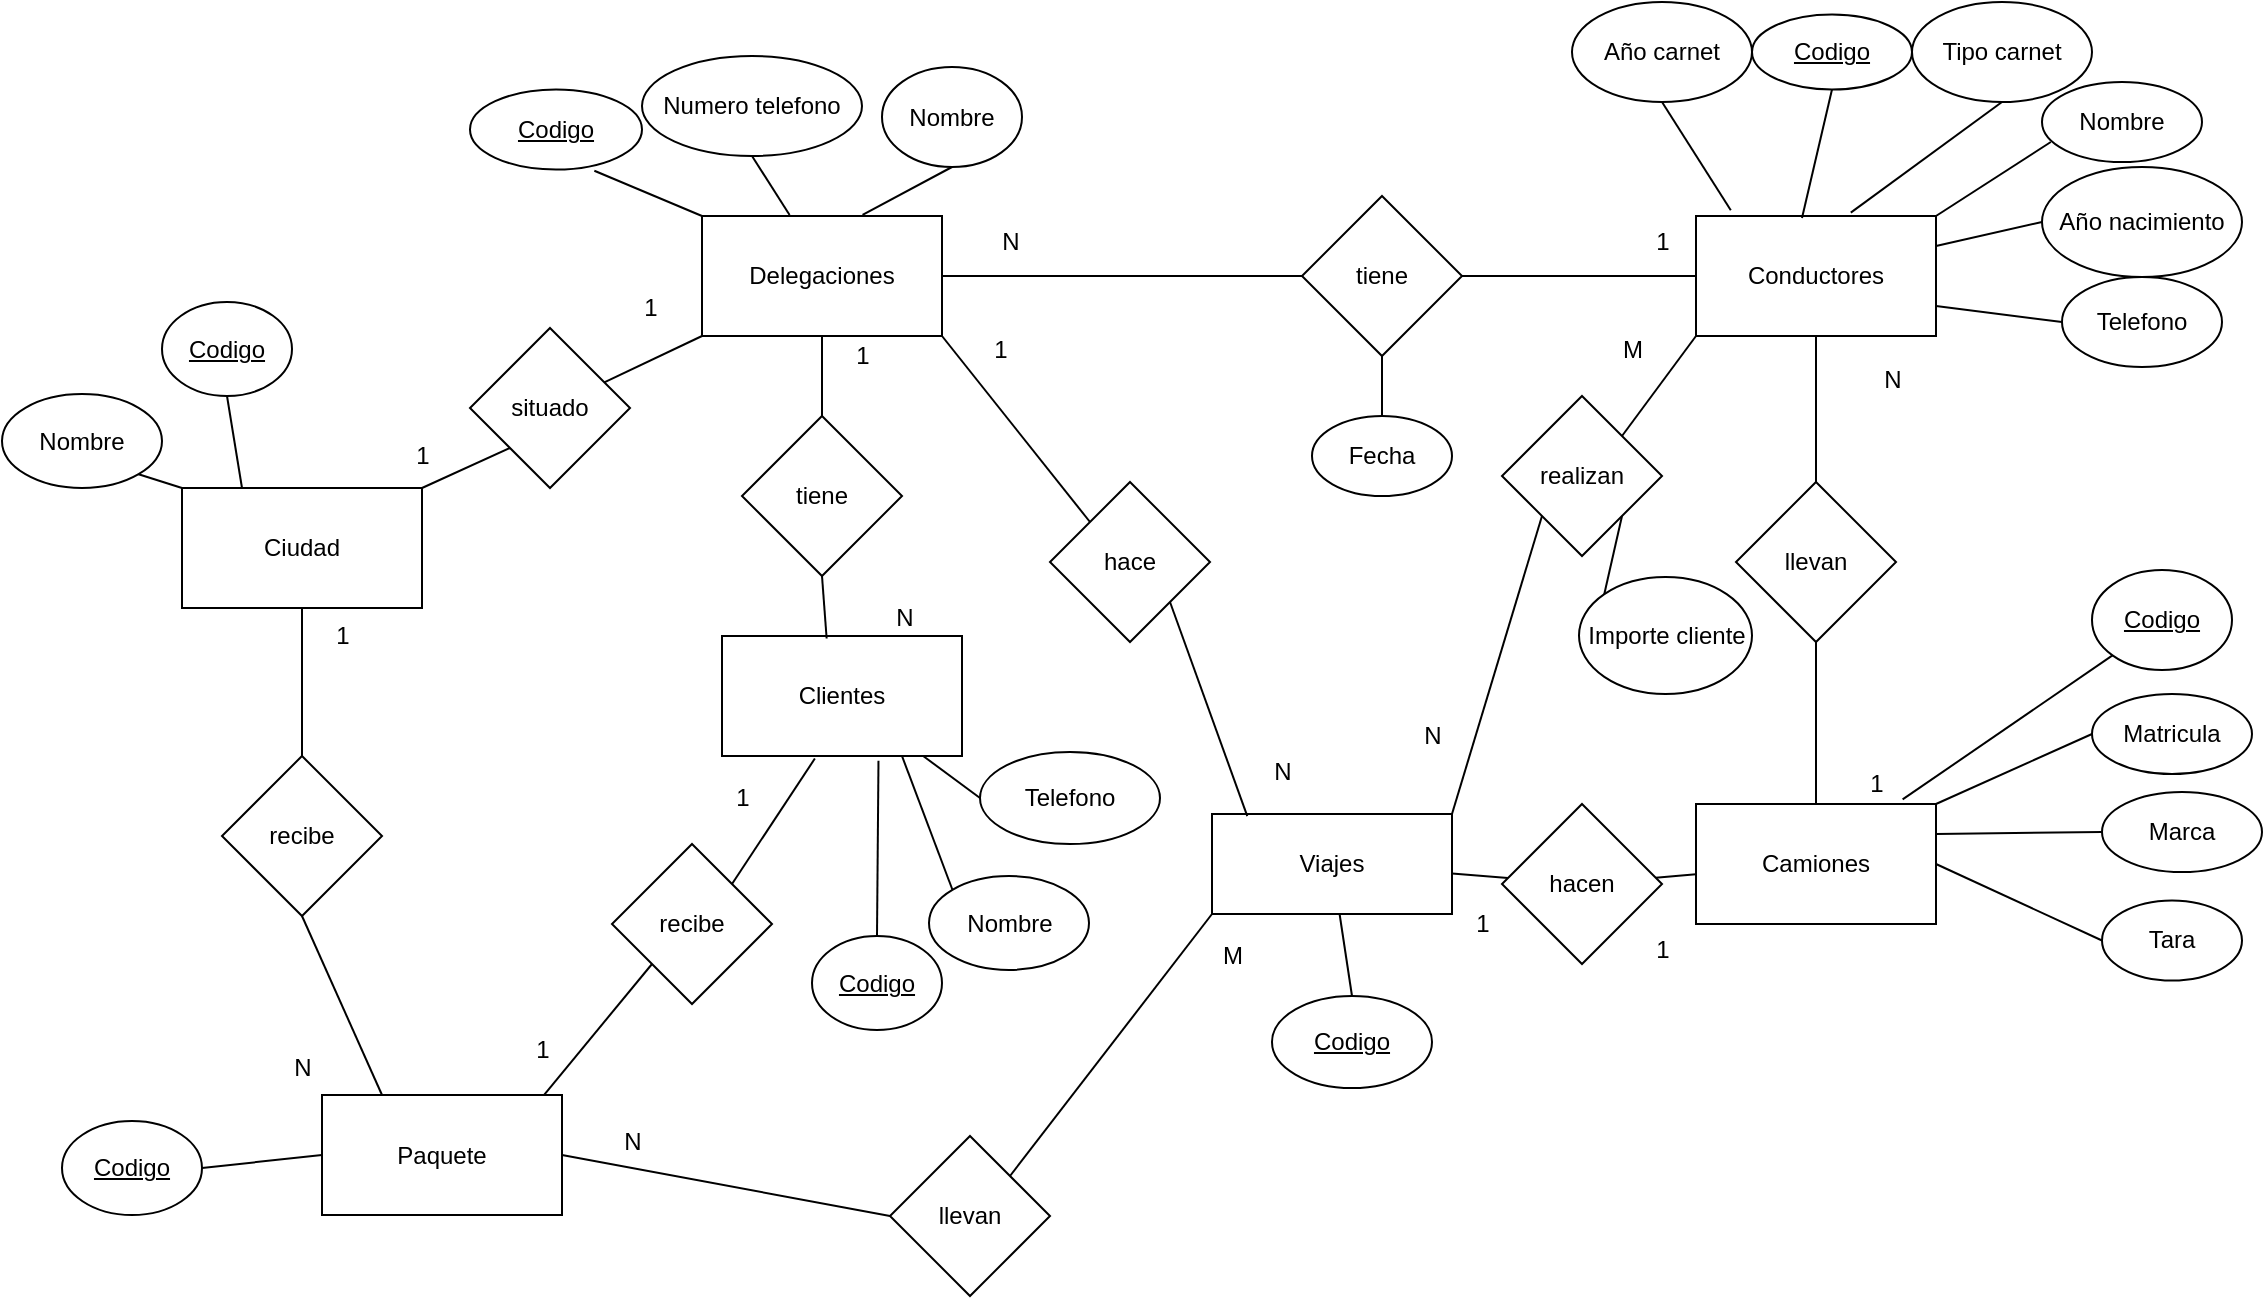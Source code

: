<mxfile version="12.9.3" type="device"><diagram id="Jzf5gZ5lkXM6ROQldu1f" name="Page-1"><mxGraphModel dx="2500" dy="967" grid="1" gridSize="10" guides="1" tooltips="1" connect="1" arrows="1" fold="1" page="1" pageScale="1" pageWidth="827" pageHeight="1169" math="0" shadow="0"><root><mxCell id="0"/><mxCell id="1" parent="0"/><mxCell id="OKFB5O2hW-2x1lBwv6IU-87" style="rounded=0;orthogonalLoop=1;jettySize=auto;html=1;exitX=1;exitY=1;exitDx=0;exitDy=0;endArrow=none;endFill=0;entryX=0;entryY=0;entryDx=0;entryDy=0;" edge="1" parent="1" source="OKFB5O2hW-2x1lBwv6IU-1" target="OKFB5O2hW-2x1lBwv6IU-66"><mxGeometry relative="1" as="geometry"><mxPoint x="430" y="330" as="targetPoint"/></mxGeometry></mxCell><mxCell id="OKFB5O2hW-2x1lBwv6IU-96" style="edgeStyle=none;rounded=0;orthogonalLoop=1;jettySize=auto;html=1;exitX=0;exitY=1;exitDx=0;exitDy=0;endArrow=none;endFill=0;" edge="1" parent="1" source="OKFB5O2hW-2x1lBwv6IU-1" target="OKFB5O2hW-2x1lBwv6IU-82"><mxGeometry relative="1" as="geometry"/></mxCell><mxCell id="OKFB5O2hW-2x1lBwv6IU-1" value="Delegaciones" style="rounded=0;whiteSpace=wrap;html=1;" vertex="1" parent="1"><mxGeometry x="260" y="230" width="120" height="60" as="geometry"/></mxCell><mxCell id="OKFB5O2hW-2x1lBwv6IU-2" value="Camiones" style="rounded=0;whiteSpace=wrap;html=1;" vertex="1" parent="1"><mxGeometry x="757" y="524" width="120" height="60" as="geometry"/></mxCell><mxCell id="OKFB5O2hW-2x1lBwv6IU-3" value="Conductores" style="rounded=0;whiteSpace=wrap;html=1;" vertex="1" parent="1"><mxGeometry x="757" y="230" width="120" height="60" as="geometry"/></mxCell><mxCell id="OKFB5O2hW-2x1lBwv6IU-109" style="edgeStyle=none;rounded=0;orthogonalLoop=1;jettySize=auto;html=1;exitX=0;exitY=1;exitDx=0;exitDy=0;entryX=1;entryY=0;entryDx=0;entryDy=0;endArrow=none;endFill=0;" edge="1" parent="1" source="OKFB5O2hW-2x1lBwv6IU-4" target="OKFB5O2hW-2x1lBwv6IU-108"><mxGeometry relative="1" as="geometry"/></mxCell><mxCell id="OKFB5O2hW-2x1lBwv6IU-132" style="edgeStyle=none;rounded=0;orthogonalLoop=1;jettySize=auto;html=1;endArrow=none;endFill=0;" edge="1" parent="1" source="OKFB5O2hW-2x1lBwv6IU-4" target="OKFB5O2hW-2x1lBwv6IU-22"><mxGeometry relative="1" as="geometry"/></mxCell><mxCell id="OKFB5O2hW-2x1lBwv6IU-4" value="Viajes" style="rounded=0;whiteSpace=wrap;html=1;" vertex="1" parent="1"><mxGeometry x="515" y="529" width="120" height="50" as="geometry"/></mxCell><mxCell id="OKFB5O2hW-2x1lBwv6IU-5" value="Nombre" style="ellipse;whiteSpace=wrap;html=1;" vertex="1" parent="1"><mxGeometry x="350" y="155.5" width="70" height="50" as="geometry"/></mxCell><mxCell id="OKFB5O2hW-2x1lBwv6IU-6" value="Numero telefono" style="ellipse;whiteSpace=wrap;html=1;" vertex="1" parent="1"><mxGeometry x="230" y="150" width="110" height="50" as="geometry"/></mxCell><mxCell id="OKFB5O2hW-2x1lBwv6IU-7" value="&lt;u&gt;Codigo&lt;/u&gt;" style="ellipse;whiteSpace=wrap;html=1;" vertex="1" parent="1"><mxGeometry x="144" y="166.75" width="86" height="40" as="geometry"/></mxCell><mxCell id="OKFB5O2hW-2x1lBwv6IU-8" value="Fecha" style="ellipse;whiteSpace=wrap;html=1;" vertex="1" parent="1"><mxGeometry x="565" y="330" width="70" height="40" as="geometry"/></mxCell><mxCell id="OKFB5O2hW-2x1lBwv6IU-9" value="Marca" style="ellipse;whiteSpace=wrap;html=1;" vertex="1" parent="1"><mxGeometry x="960" y="518" width="80" height="40" as="geometry"/></mxCell><mxCell id="OKFB5O2hW-2x1lBwv6IU-10" value="Año carnet" style="ellipse;whiteSpace=wrap;html=1;" vertex="1" parent="1"><mxGeometry x="695" y="123" width="90" height="50" as="geometry"/></mxCell><mxCell id="OKFB5O2hW-2x1lBwv6IU-12" value="" style="endArrow=none;html=1;entryX=0.723;entryY=1.016;entryDx=0;entryDy=0;entryPerimeter=0;exitX=0;exitY=0;exitDx=0;exitDy=0;" edge="1" parent="1" source="OKFB5O2hW-2x1lBwv6IU-1" target="OKFB5O2hW-2x1lBwv6IU-7"><mxGeometry width="50" height="50" relative="1" as="geometry"><mxPoint x="250" y="280" as="sourcePoint"/><mxPoint x="300" y="230" as="targetPoint"/></mxGeometry></mxCell><mxCell id="OKFB5O2hW-2x1lBwv6IU-14" value="" style="endArrow=none;html=1;entryX=0.5;entryY=1;entryDx=0;entryDy=0;exitX=0.365;exitY=-0.009;exitDx=0;exitDy=0;exitPerimeter=0;" edge="1" parent="1" source="OKFB5O2hW-2x1lBwv6IU-1" target="OKFB5O2hW-2x1lBwv6IU-6"><mxGeometry width="50" height="50" relative="1" as="geometry"><mxPoint x="550" y="270" as="sourcePoint"/><mxPoint x="600" y="220" as="targetPoint"/></mxGeometry></mxCell><mxCell id="OKFB5O2hW-2x1lBwv6IU-17" value="" style="endArrow=none;html=1;entryX=0.5;entryY=1;entryDx=0;entryDy=0;exitX=0.669;exitY=-0.009;exitDx=0;exitDy=0;exitPerimeter=0;" edge="1" parent="1" source="OKFB5O2hW-2x1lBwv6IU-1" target="OKFB5O2hW-2x1lBwv6IU-5"><mxGeometry width="50" height="50" relative="1" as="geometry"><mxPoint x="510" y="270" as="sourcePoint"/><mxPoint x="560" y="220" as="targetPoint"/></mxGeometry></mxCell><mxCell id="OKFB5O2hW-2x1lBwv6IU-18" value="" style="endArrow=none;html=1;entryX=0;entryY=0.5;entryDx=0;entryDy=0;exitX=1;exitY=0.25;exitDx=0;exitDy=0;" edge="1" parent="1" source="OKFB5O2hW-2x1lBwv6IU-3" target="OKFB5O2hW-2x1lBwv6IU-47"><mxGeometry width="50" height="50" relative="1" as="geometry"><mxPoint x="940" y="323" as="sourcePoint"/><mxPoint x="990" y="273" as="targetPoint"/></mxGeometry></mxCell><mxCell id="OKFB5O2hW-2x1lBwv6IU-19" value="" style="endArrow=none;html=1;entryX=0;entryY=0.5;entryDx=0;entryDy=0;exitX=1;exitY=0.5;exitDx=0;exitDy=0;" edge="1" parent="1" source="OKFB5O2hW-2x1lBwv6IU-1" target="OKFB5O2hW-2x1lBwv6IU-20"><mxGeometry width="50" height="50" relative="1" as="geometry"><mxPoint x="490" y="330" as="sourcePoint"/><mxPoint x="540" y="280" as="targetPoint"/><Array as="points"/></mxGeometry></mxCell><mxCell id="OKFB5O2hW-2x1lBwv6IU-20" value="tiene" style="rhombus;whiteSpace=wrap;html=1;" vertex="1" parent="1"><mxGeometry x="560" y="220" width="80" height="80" as="geometry"/></mxCell><mxCell id="OKFB5O2hW-2x1lBwv6IU-100" style="edgeStyle=none;rounded=0;orthogonalLoop=1;jettySize=auto;html=1;exitX=1;exitY=0;exitDx=0;exitDy=0;entryX=0.387;entryY=1.021;entryDx=0;entryDy=0;entryPerimeter=0;endArrow=none;endFill=0;" edge="1" parent="1" source="OKFB5O2hW-2x1lBwv6IU-21" target="OKFB5O2hW-2x1lBwv6IU-63"><mxGeometry relative="1" as="geometry"/></mxCell><mxCell id="OKFB5O2hW-2x1lBwv6IU-101" style="edgeStyle=none;rounded=0;orthogonalLoop=1;jettySize=auto;html=1;exitX=0;exitY=1;exitDx=0;exitDy=0;entryX=0.917;entryY=0.019;entryDx=0;entryDy=0;entryPerimeter=0;endArrow=none;endFill=0;" edge="1" parent="1" source="OKFB5O2hW-2x1lBwv6IU-21" target="OKFB5O2hW-2x1lBwv6IU-62"><mxGeometry relative="1" as="geometry"/></mxCell><mxCell id="OKFB5O2hW-2x1lBwv6IU-21" value="recibe" style="rhombus;whiteSpace=wrap;html=1;" vertex="1" parent="1"><mxGeometry x="215" y="544" width="80" height="80" as="geometry"/></mxCell><mxCell id="OKFB5O2hW-2x1lBwv6IU-131" style="edgeStyle=none;rounded=0;orthogonalLoop=1;jettySize=auto;html=1;endArrow=none;endFill=0;" edge="1" parent="1" source="OKFB5O2hW-2x1lBwv6IU-22" target="OKFB5O2hW-2x1lBwv6IU-2"><mxGeometry relative="1" as="geometry"/></mxCell><mxCell id="OKFB5O2hW-2x1lBwv6IU-22" value="hacen" style="rhombus;whiteSpace=wrap;html=1;" vertex="1" parent="1"><mxGeometry x="660" y="524" width="80" height="80" as="geometry"/></mxCell><mxCell id="OKFB5O2hW-2x1lBwv6IU-24" value="llevan" style="rhombus;whiteSpace=wrap;html=1;" vertex="1" parent="1"><mxGeometry x="777" y="363" width="80" height="80" as="geometry"/></mxCell><mxCell id="OKFB5O2hW-2x1lBwv6IU-25" value="" style="endArrow=none;html=1;entryX=0.055;entryY=0.75;entryDx=0;entryDy=0;exitX=1;exitY=0;exitDx=0;exitDy=0;entryPerimeter=0;" edge="1" parent="1" source="OKFB5O2hW-2x1lBwv6IU-3" target="OKFB5O2hW-2x1lBwv6IU-35"><mxGeometry width="50" height="50" relative="1" as="geometry"><mxPoint x="910" y="268" as="sourcePoint"/><mxPoint x="960" y="218" as="targetPoint"/></mxGeometry></mxCell><mxCell id="OKFB5O2hW-2x1lBwv6IU-28" value="N" style="text;html=1;align=center;verticalAlign=middle;resizable=0;points=[];autosize=1;" vertex="1" parent="1"><mxGeometry x="404" y="233" width="20" height="20" as="geometry"/></mxCell><mxCell id="OKFB5O2hW-2x1lBwv6IU-31" value="1" style="text;html=1;align=center;verticalAlign=middle;resizable=0;points=[];autosize=1;" vertex="1" parent="1"><mxGeometry x="730" y="233" width="20" height="20" as="geometry"/></mxCell><mxCell id="OKFB5O2hW-2x1lBwv6IU-32" value="&lt;u&gt;Codigo&lt;/u&gt;" style="ellipse;whiteSpace=wrap;html=1;" vertex="1" parent="1"><mxGeometry x="785" y="129.25" width="80" height="37.5" as="geometry"/></mxCell><mxCell id="OKFB5O2hW-2x1lBwv6IU-33" value="Tipo carnet" style="ellipse;whiteSpace=wrap;html=1;" vertex="1" parent="1"><mxGeometry x="865" y="123" width="90" height="50" as="geometry"/></mxCell><mxCell id="OKFB5O2hW-2x1lBwv6IU-35" value="Nombre" style="ellipse;whiteSpace=wrap;html=1;" vertex="1" parent="1"><mxGeometry x="930" y="163" width="80" height="40" as="geometry"/></mxCell><mxCell id="OKFB5O2hW-2x1lBwv6IU-36" value="Telefono" style="ellipse;whiteSpace=wrap;html=1;" vertex="1" parent="1"><mxGeometry x="940" y="260.5" width="80" height="45" as="geometry"/></mxCell><mxCell id="OKFB5O2hW-2x1lBwv6IU-37" value="" style="endArrow=none;html=1;exitX=0.5;exitY=0;exitDx=0;exitDy=0;entryX=0.5;entryY=1;entryDx=0;entryDy=0;" edge="1" parent="1" source="OKFB5O2hW-2x1lBwv6IU-8" target="OKFB5O2hW-2x1lBwv6IU-20"><mxGeometry width="50" height="50" relative="1" as="geometry"><mxPoint x="620" y="320" as="sourcePoint"/><mxPoint x="670" y="270" as="targetPoint"/><Array as="points"/></mxGeometry></mxCell><mxCell id="OKFB5O2hW-2x1lBwv6IU-38" value="" style="endArrow=none;html=1;entryX=1;entryY=0.5;entryDx=0;entryDy=0;exitX=0;exitY=0.5;exitDx=0;exitDy=0;" edge="1" parent="1" source="OKFB5O2hW-2x1lBwv6IU-3" target="OKFB5O2hW-2x1lBwv6IU-20"><mxGeometry width="50" height="50" relative="1" as="geometry"><mxPoint x="780" y="383" as="sourcePoint"/><mxPoint x="690" y="263.0" as="targetPoint"/><Array as="points"/></mxGeometry></mxCell><mxCell id="OKFB5O2hW-2x1lBwv6IU-39" value="" style="endArrow=none;html=1;entryX=0.5;entryY=1;entryDx=0;entryDy=0;exitX=0.145;exitY=-0.048;exitDx=0;exitDy=0;exitPerimeter=0;" edge="1" parent="1" source="OKFB5O2hW-2x1lBwv6IU-3" target="OKFB5O2hW-2x1lBwv6IU-10"><mxGeometry width="50" height="50" relative="1" as="geometry"><mxPoint x="777" y="213" as="sourcePoint"/><mxPoint x="827" y="163" as="targetPoint"/><Array as="points"/></mxGeometry></mxCell><mxCell id="OKFB5O2hW-2x1lBwv6IU-40" value="" style="endArrow=none;html=1;entryX=0.5;entryY=1;entryDx=0;entryDy=0;" edge="1" parent="1" target="OKFB5O2hW-2x1lBwv6IU-32"><mxGeometry width="50" height="50" relative="1" as="geometry"><mxPoint x="810" y="231" as="sourcePoint"/><mxPoint x="900" y="113" as="targetPoint"/><Array as="points"/></mxGeometry></mxCell><mxCell id="OKFB5O2hW-2x1lBwv6IU-41" value="" style="endArrow=none;html=1;entryX=0.5;entryY=1;entryDx=0;entryDy=0;exitX=0.645;exitY=-0.028;exitDx=0;exitDy=0;exitPerimeter=0;" edge="1" parent="1" source="OKFB5O2hW-2x1lBwv6IU-3" target="OKFB5O2hW-2x1lBwv6IU-33"><mxGeometry width="50" height="50" relative="1" as="geometry"><mxPoint x="900" y="233" as="sourcePoint"/><mxPoint x="950" y="183" as="targetPoint"/><Array as="points"/></mxGeometry></mxCell><mxCell id="OKFB5O2hW-2x1lBwv6IU-42" value="" style="endArrow=none;html=1;entryX=0;entryY=0.5;entryDx=0;entryDy=0;exitX=1;exitY=0.75;exitDx=0;exitDy=0;" edge="1" parent="1" source="OKFB5O2hW-2x1lBwv6IU-3" target="OKFB5O2hW-2x1lBwv6IU-36"><mxGeometry width="50" height="50" relative="1" as="geometry"><mxPoint x="990" y="388" as="sourcePoint"/><mxPoint x="1040" y="338" as="targetPoint"/></mxGeometry></mxCell><mxCell id="OKFB5O2hW-2x1lBwv6IU-43" value="" style="endArrow=none;html=1;entryX=0.5;entryY=1;entryDx=0;entryDy=0;exitX=0.5;exitY=0;exitDx=0;exitDy=0;" edge="1" parent="1" source="OKFB5O2hW-2x1lBwv6IU-24" target="OKFB5O2hW-2x1lBwv6IU-3"><mxGeometry width="50" height="50" relative="1" as="geometry"><mxPoint x="825" y="373" as="sourcePoint"/><mxPoint x="875" y="323" as="targetPoint"/></mxGeometry></mxCell><mxCell id="OKFB5O2hW-2x1lBwv6IU-44" value="" style="endArrow=none;html=1;entryX=0;entryY=1;entryDx=0;entryDy=0;exitX=0.861;exitY=-0.038;exitDx=0;exitDy=0;exitPerimeter=0;" edge="1" parent="1" source="OKFB5O2hW-2x1lBwv6IU-2" target="OKFB5O2hW-2x1lBwv6IU-46"><mxGeometry width="50" height="50" relative="1" as="geometry"><mxPoint x="885" y="473" as="sourcePoint"/><mxPoint x="935" y="423" as="targetPoint"/></mxGeometry></mxCell><mxCell id="OKFB5O2hW-2x1lBwv6IU-45" value="Matricula" style="ellipse;whiteSpace=wrap;html=1;" vertex="1" parent="1"><mxGeometry x="955" y="469" width="80" height="40" as="geometry"/></mxCell><mxCell id="OKFB5O2hW-2x1lBwv6IU-46" value="&lt;u&gt;Codigo&lt;/u&gt;" style="ellipse;whiteSpace=wrap;html=1;" vertex="1" parent="1"><mxGeometry x="955" y="407" width="70" height="50" as="geometry"/></mxCell><mxCell id="OKFB5O2hW-2x1lBwv6IU-47" value="Año nacimiento" style="ellipse;whiteSpace=wrap;html=1;" vertex="1" parent="1"><mxGeometry x="930" y="205.5" width="100" height="55" as="geometry"/></mxCell><mxCell id="OKFB5O2hW-2x1lBwv6IU-48" value="" style="endArrow=none;html=1;exitX=0.5;exitY=0;exitDx=0;exitDy=0;entryX=0.5;entryY=1;entryDx=0;entryDy=0;" edge="1" parent="1" source="OKFB5O2hW-2x1lBwv6IU-2" target="OKFB5O2hW-2x1lBwv6IU-24"><mxGeometry width="50" height="50" relative="1" as="geometry"><mxPoint x="865" y="473" as="sourcePoint"/><mxPoint x="915" y="423" as="targetPoint"/></mxGeometry></mxCell><mxCell id="OKFB5O2hW-2x1lBwv6IU-49" value="" style="endArrow=none;html=1;entryX=0;entryY=0.5;entryDx=0;entryDy=0;exitX=1;exitY=0;exitDx=0;exitDy=0;" edge="1" parent="1" source="OKFB5O2hW-2x1lBwv6IU-2" target="OKFB5O2hW-2x1lBwv6IU-45"><mxGeometry width="50" height="50" relative="1" as="geometry"><mxPoint x="897" y="533" as="sourcePoint"/><mxPoint x="947" y="483" as="targetPoint"/></mxGeometry></mxCell><mxCell id="OKFB5O2hW-2x1lBwv6IU-50" value="" style="endArrow=none;html=1;entryX=0;entryY=0.5;entryDx=0;entryDy=0;exitX=1;exitY=0.25;exitDx=0;exitDy=0;" edge="1" parent="1" source="OKFB5O2hW-2x1lBwv6IU-2" target="OKFB5O2hW-2x1lBwv6IU-9"><mxGeometry width="50" height="50" relative="1" as="geometry"><mxPoint x="940" y="553" as="sourcePoint"/><mxPoint x="990" y="503" as="targetPoint"/></mxGeometry></mxCell><mxCell id="OKFB5O2hW-2x1lBwv6IU-51" value="" style="endArrow=none;html=1;entryX=0;entryY=0.5;entryDx=0;entryDy=0;exitX=1;exitY=0.5;exitDx=0;exitDy=0;" edge="1" parent="1" source="OKFB5O2hW-2x1lBwv6IU-2" target="OKFB5O2hW-2x1lBwv6IU-56"><mxGeometry width="50" height="50" relative="1" as="geometry"><mxPoint x="897" y="613" as="sourcePoint"/><mxPoint x="947" y="563" as="targetPoint"/></mxGeometry></mxCell><mxCell id="OKFB5O2hW-2x1lBwv6IU-107" style="edgeStyle=none;rounded=0;orthogonalLoop=1;jettySize=auto;html=1;exitX=0;exitY=0;exitDx=0;exitDy=0;entryX=0.75;entryY=1;entryDx=0;entryDy=0;endArrow=none;endFill=0;" edge="1" parent="1" source="OKFB5O2hW-2x1lBwv6IU-53" target="OKFB5O2hW-2x1lBwv6IU-63"><mxGeometry relative="1" as="geometry"/></mxCell><mxCell id="OKFB5O2hW-2x1lBwv6IU-53" value="Nombre" style="ellipse;whiteSpace=wrap;html=1;" vertex="1" parent="1"><mxGeometry x="373.5" y="560" width="80" height="47" as="geometry"/></mxCell><mxCell id="OKFB5O2hW-2x1lBwv6IU-106" style="edgeStyle=none;rounded=0;orthogonalLoop=1;jettySize=auto;html=1;exitX=0.5;exitY=0;exitDx=0;exitDy=0;entryX=0.652;entryY=1.04;entryDx=0;entryDy=0;entryPerimeter=0;endArrow=none;endFill=0;" edge="1" parent="1" source="OKFB5O2hW-2x1lBwv6IU-54" target="OKFB5O2hW-2x1lBwv6IU-63"><mxGeometry relative="1" as="geometry"/></mxCell><mxCell id="OKFB5O2hW-2x1lBwv6IU-54" value="&lt;u&gt;Codigo&lt;/u&gt;" style="ellipse;whiteSpace=wrap;html=1;" vertex="1" parent="1"><mxGeometry x="315" y="590" width="65" height="47" as="geometry"/></mxCell><mxCell id="OKFB5O2hW-2x1lBwv6IU-56" value="Tara" style="ellipse;whiteSpace=wrap;html=1;" vertex="1" parent="1"><mxGeometry x="960" y="572.25" width="70" height="40" as="geometry"/></mxCell><mxCell id="OKFB5O2hW-2x1lBwv6IU-62" value="Paquete" style="rounded=0;whiteSpace=wrap;html=1;" vertex="1" parent="1"><mxGeometry x="70" y="669.5" width="120" height="60" as="geometry"/></mxCell><mxCell id="OKFB5O2hW-2x1lBwv6IU-63" value="Clientes" style="rounded=0;whiteSpace=wrap;html=1;" vertex="1" parent="1"><mxGeometry x="270" y="440" width="120" height="60" as="geometry"/></mxCell><mxCell id="OKFB5O2hW-2x1lBwv6IU-103" style="edgeStyle=none;rounded=0;orthogonalLoop=1;jettySize=auto;html=1;exitX=0.5;exitY=1;exitDx=0;exitDy=0;entryX=0.5;entryY=0;entryDx=0;entryDy=0;endArrow=none;endFill=0;" edge="1" parent="1" source="OKFB5O2hW-2x1lBwv6IU-64" target="OKFB5O2hW-2x1lBwv6IU-102"><mxGeometry relative="1" as="geometry"/></mxCell><mxCell id="OKFB5O2hW-2x1lBwv6IU-64" value="Ciudad" style="rounded=0;whiteSpace=wrap;html=1;" vertex="1" parent="1"><mxGeometry y="366" width="120" height="60" as="geometry"/></mxCell><mxCell id="OKFB5O2hW-2x1lBwv6IU-86" style="edgeStyle=orthogonalEdgeStyle;rounded=0;orthogonalLoop=1;jettySize=auto;html=1;exitX=0.5;exitY=0;exitDx=0;exitDy=0;entryX=0.5;entryY=1;entryDx=0;entryDy=0;endArrow=none;endFill=0;" edge="1" parent="1" source="OKFB5O2hW-2x1lBwv6IU-65" target="OKFB5O2hW-2x1lBwv6IU-1"><mxGeometry relative="1" as="geometry"/></mxCell><mxCell id="OKFB5O2hW-2x1lBwv6IU-65" value="tiene" style="rhombus;whiteSpace=wrap;html=1;" vertex="1" parent="1"><mxGeometry x="280" y="330" width="80" height="80" as="geometry"/></mxCell><mxCell id="OKFB5O2hW-2x1lBwv6IU-88" style="edgeStyle=none;rounded=0;orthogonalLoop=1;jettySize=auto;html=1;exitX=1;exitY=1;exitDx=0;exitDy=0;entryX=0.147;entryY=0.021;entryDx=0;entryDy=0;entryPerimeter=0;endArrow=none;endFill=0;" edge="1" parent="1" source="OKFB5O2hW-2x1lBwv6IU-66" target="OKFB5O2hW-2x1lBwv6IU-4"><mxGeometry relative="1" as="geometry"/></mxCell><mxCell id="OKFB5O2hW-2x1lBwv6IU-66" value="hace" style="rhombus;whiteSpace=wrap;html=1;" vertex="1" parent="1"><mxGeometry x="434" y="363" width="80" height="80" as="geometry"/></mxCell><mxCell id="OKFB5O2hW-2x1lBwv6IU-67" value="Telefono" style="ellipse;whiteSpace=wrap;html=1;" vertex="1" parent="1"><mxGeometry x="399" y="498" width="90" height="46" as="geometry"/></mxCell><mxCell id="OKFB5O2hW-2x1lBwv6IU-94" style="edgeStyle=none;rounded=0;orthogonalLoop=1;jettySize=auto;html=1;exitX=0.5;exitY=1;exitDx=0;exitDy=0;entryX=0.25;entryY=0;entryDx=0;entryDy=0;endArrow=none;endFill=0;" edge="1" parent="1" source="OKFB5O2hW-2x1lBwv6IU-68" target="OKFB5O2hW-2x1lBwv6IU-64"><mxGeometry relative="1" as="geometry"/></mxCell><mxCell id="OKFB5O2hW-2x1lBwv6IU-68" value="&lt;u&gt;Codigo&lt;/u&gt;" style="ellipse;whiteSpace=wrap;html=1;" vertex="1" parent="1"><mxGeometry x="-10" y="273" width="65" height="47" as="geometry"/></mxCell><mxCell id="OKFB5O2hW-2x1lBwv6IU-93" style="edgeStyle=none;rounded=0;orthogonalLoop=1;jettySize=auto;html=1;exitX=1;exitY=1;exitDx=0;exitDy=0;entryX=0;entryY=0;entryDx=0;entryDy=0;endArrow=none;endFill=0;" edge="1" parent="1" source="OKFB5O2hW-2x1lBwv6IU-69" target="OKFB5O2hW-2x1lBwv6IU-64"><mxGeometry relative="1" as="geometry"/></mxCell><mxCell id="OKFB5O2hW-2x1lBwv6IU-69" value="Nombre" style="ellipse;whiteSpace=wrap;html=1;" vertex="1" parent="1"><mxGeometry x="-90" y="319" width="80" height="47" as="geometry"/></mxCell><mxCell id="OKFB5O2hW-2x1lBwv6IU-71" value="" style="endArrow=none;html=1;entryX=0;entryY=0.5;entryDx=0;entryDy=0;" edge="1" parent="1" source="OKFB5O2hW-2x1lBwv6IU-63" target="OKFB5O2hW-2x1lBwv6IU-67"><mxGeometry width="50" height="50" relative="1" as="geometry"><mxPoint x="360" y="518" as="sourcePoint"/><mxPoint x="369.0" y="539" as="targetPoint"/></mxGeometry></mxCell><mxCell id="OKFB5O2hW-2x1lBwv6IU-90" style="edgeStyle=none;rounded=0;orthogonalLoop=1;jettySize=auto;html=1;exitX=0.5;exitY=0;exitDx=0;exitDy=0;endArrow=none;endFill=0;" edge="1" parent="1" source="OKFB5O2hW-2x1lBwv6IU-72" target="OKFB5O2hW-2x1lBwv6IU-4"><mxGeometry relative="1" as="geometry"/></mxCell><mxCell id="OKFB5O2hW-2x1lBwv6IU-72" value="&lt;u&gt;Codigo&lt;/u&gt;" style="ellipse;whiteSpace=wrap;html=1;" vertex="1" parent="1"><mxGeometry x="545" y="620" width="80" height="46" as="geometry"/></mxCell><mxCell id="OKFB5O2hW-2x1lBwv6IU-105" style="edgeStyle=none;rounded=0;orthogonalLoop=1;jettySize=auto;html=1;exitX=1;exitY=0.5;exitDx=0;exitDy=0;entryX=0;entryY=0.5;entryDx=0;entryDy=0;endArrow=none;endFill=0;" edge="1" parent="1" source="OKFB5O2hW-2x1lBwv6IU-74" target="OKFB5O2hW-2x1lBwv6IU-62"><mxGeometry relative="1" as="geometry"/></mxCell><mxCell id="OKFB5O2hW-2x1lBwv6IU-74" value="&lt;u&gt;Codigo&lt;/u&gt;" style="ellipse;whiteSpace=wrap;html=1;" vertex="1" parent="1"><mxGeometry x="-60" y="682.5" width="70" height="47" as="geometry"/></mxCell><mxCell id="OKFB5O2hW-2x1lBwv6IU-79" value="" style="endArrow=none;html=1;entryX=0.5;entryY=1;entryDx=0;entryDy=0;exitX=0.436;exitY=0.021;exitDx=0;exitDy=0;exitPerimeter=0;" edge="1" parent="1" source="OKFB5O2hW-2x1lBwv6IU-63" target="OKFB5O2hW-2x1lBwv6IU-65"><mxGeometry width="50" height="50" relative="1" as="geometry"><mxPoint x="314" y="437.75" as="sourcePoint"/><mxPoint x="314" y="407.75" as="targetPoint"/></mxGeometry></mxCell><mxCell id="OKFB5O2hW-2x1lBwv6IU-97" style="edgeStyle=none;rounded=0;orthogonalLoop=1;jettySize=auto;html=1;exitX=0;exitY=1;exitDx=0;exitDy=0;entryX=1;entryY=0;entryDx=0;entryDy=0;endArrow=none;endFill=0;" edge="1" parent="1" source="OKFB5O2hW-2x1lBwv6IU-82" target="OKFB5O2hW-2x1lBwv6IU-64"><mxGeometry relative="1" as="geometry"/></mxCell><mxCell id="OKFB5O2hW-2x1lBwv6IU-82" value="situado" style="rhombus;whiteSpace=wrap;html=1;" vertex="1" parent="1"><mxGeometry x="144" y="286" width="80" height="80" as="geometry"/></mxCell><mxCell id="OKFB5O2hW-2x1lBwv6IU-91" style="edgeStyle=none;rounded=0;orthogonalLoop=1;jettySize=auto;html=1;exitX=0;exitY=1;exitDx=0;exitDy=0;entryX=1;entryY=0;entryDx=0;entryDy=0;endArrow=none;endFill=0;" edge="1" parent="1" source="OKFB5O2hW-2x1lBwv6IU-83" target="OKFB5O2hW-2x1lBwv6IU-4"><mxGeometry relative="1" as="geometry"/></mxCell><mxCell id="OKFB5O2hW-2x1lBwv6IU-92" style="edgeStyle=none;rounded=0;orthogonalLoop=1;jettySize=auto;html=1;exitX=1;exitY=0;exitDx=0;exitDy=0;entryX=0;entryY=1;entryDx=0;entryDy=0;endArrow=none;endFill=0;" edge="1" parent="1" source="OKFB5O2hW-2x1lBwv6IU-83" target="OKFB5O2hW-2x1lBwv6IU-3"><mxGeometry relative="1" as="geometry"/></mxCell><mxCell id="OKFB5O2hW-2x1lBwv6IU-83" value="realizan" style="rhombus;whiteSpace=wrap;html=1;" vertex="1" parent="1"><mxGeometry x="660" y="320" width="80" height="80" as="geometry"/></mxCell><mxCell id="OKFB5O2hW-2x1lBwv6IU-111" style="edgeStyle=none;rounded=0;orthogonalLoop=1;jettySize=auto;html=1;exitX=0;exitY=0;exitDx=0;exitDy=0;entryX=1;entryY=1;entryDx=0;entryDy=0;endArrow=none;endFill=0;" edge="1" parent="1" source="OKFB5O2hW-2x1lBwv6IU-84" target="OKFB5O2hW-2x1lBwv6IU-83"><mxGeometry relative="1" as="geometry"/></mxCell><mxCell id="OKFB5O2hW-2x1lBwv6IU-84" value="Importe cliente" style="ellipse;whiteSpace=wrap;html=1;" vertex="1" parent="1"><mxGeometry x="698.5" y="410.5" width="86.5" height="58.5" as="geometry"/></mxCell><mxCell id="OKFB5O2hW-2x1lBwv6IU-104" style="edgeStyle=none;rounded=0;orthogonalLoop=1;jettySize=auto;html=1;exitX=0.5;exitY=1;exitDx=0;exitDy=0;entryX=0.25;entryY=0;entryDx=0;entryDy=0;endArrow=none;endFill=0;" edge="1" parent="1" source="OKFB5O2hW-2x1lBwv6IU-102" target="OKFB5O2hW-2x1lBwv6IU-62"><mxGeometry relative="1" as="geometry"/></mxCell><mxCell id="OKFB5O2hW-2x1lBwv6IU-102" value="recibe" style="rhombus;whiteSpace=wrap;html=1;" vertex="1" parent="1"><mxGeometry x="20" y="500" width="80" height="80" as="geometry"/></mxCell><mxCell id="OKFB5O2hW-2x1lBwv6IU-110" style="edgeStyle=none;rounded=0;orthogonalLoop=1;jettySize=auto;html=1;exitX=0;exitY=0.5;exitDx=0;exitDy=0;entryX=1;entryY=0.5;entryDx=0;entryDy=0;endArrow=none;endFill=0;" edge="1" parent="1" source="OKFB5O2hW-2x1lBwv6IU-108" target="OKFB5O2hW-2x1lBwv6IU-62"><mxGeometry relative="1" as="geometry"/></mxCell><mxCell id="OKFB5O2hW-2x1lBwv6IU-108" value="llevan" style="rhombus;whiteSpace=wrap;html=1;" vertex="1" parent="1"><mxGeometry x="354" y="690" width="80" height="80" as="geometry"/></mxCell><mxCell id="OKFB5O2hW-2x1lBwv6IU-112" value="1" style="text;html=1;align=center;verticalAlign=middle;resizable=0;points=[];autosize=1;" vertex="1" parent="1"><mxGeometry x="110" y="340" width="20" height="20" as="geometry"/></mxCell><mxCell id="OKFB5O2hW-2x1lBwv6IU-113" value="1" style="text;html=1;align=center;verticalAlign=middle;resizable=0;points=[];autosize=1;" vertex="1" parent="1"><mxGeometry x="224" y="266" width="20" height="20" as="geometry"/></mxCell><mxCell id="OKFB5O2hW-2x1lBwv6IU-114" value="1" style="text;html=1;align=center;verticalAlign=middle;resizable=0;points=[];autosize=1;" vertex="1" parent="1"><mxGeometry x="330" y="290" width="20" height="20" as="geometry"/></mxCell><mxCell id="OKFB5O2hW-2x1lBwv6IU-115" value="N" style="text;html=1;align=center;verticalAlign=middle;resizable=0;points=[];autosize=1;" vertex="1" parent="1"><mxGeometry x="351" y="421" width="20" height="20" as="geometry"/></mxCell><mxCell id="OKFB5O2hW-2x1lBwv6IU-116" value="1" style="text;html=1;align=center;verticalAlign=middle;resizable=0;points=[];autosize=1;" vertex="1" parent="1"><mxGeometry x="399" y="286.5" width="20" height="20" as="geometry"/></mxCell><mxCell id="OKFB5O2hW-2x1lBwv6IU-117" value="N" style="text;html=1;align=center;verticalAlign=middle;resizable=0;points=[];autosize=1;" vertex="1" parent="1"><mxGeometry x="540" y="498" width="20" height="20" as="geometry"/></mxCell><mxCell id="OKFB5O2hW-2x1lBwv6IU-118" value="1" style="text;html=1;align=center;verticalAlign=middle;resizable=0;points=[];autosize=1;" vertex="1" parent="1"><mxGeometry x="70" y="429.75" width="20" height="20" as="geometry"/></mxCell><mxCell id="OKFB5O2hW-2x1lBwv6IU-119" value="N" style="text;html=1;align=center;verticalAlign=middle;resizable=0;points=[];autosize=1;" vertex="1" parent="1"><mxGeometry x="50" y="646" width="20" height="20" as="geometry"/></mxCell><mxCell id="OKFB5O2hW-2x1lBwv6IU-120" value="1" style="text;html=1;align=center;verticalAlign=middle;resizable=0;points=[];autosize=1;" vertex="1" parent="1"><mxGeometry x="270" y="511" width="20" height="20" as="geometry"/></mxCell><mxCell id="OKFB5O2hW-2x1lBwv6IU-121" value="1" style="text;html=1;align=center;verticalAlign=middle;resizable=0;points=[];autosize=1;" vertex="1" parent="1"><mxGeometry x="170" y="637" width="20" height="20" as="geometry"/></mxCell><mxCell id="OKFB5O2hW-2x1lBwv6IU-122" value="M" style="text;html=1;align=center;verticalAlign=middle;resizable=0;points=[];autosize=1;" vertex="1" parent="1"><mxGeometry x="510" y="590" width="30" height="20" as="geometry"/></mxCell><mxCell id="OKFB5O2hW-2x1lBwv6IU-123" value="N" style="text;html=1;align=center;verticalAlign=middle;resizable=0;points=[];autosize=1;" vertex="1" parent="1"><mxGeometry x="215" y="682.5" width="20" height="20" as="geometry"/></mxCell><mxCell id="OKFB5O2hW-2x1lBwv6IU-124" value="1" style="text;html=1;align=center;verticalAlign=middle;resizable=0;points=[];autosize=1;" vertex="1" parent="1"><mxGeometry x="640" y="573.5" width="20" height="20" as="geometry"/></mxCell><mxCell id="OKFB5O2hW-2x1lBwv6IU-126" value="1" style="text;html=1;align=center;verticalAlign=middle;resizable=0;points=[];autosize=1;" vertex="1" parent="1"><mxGeometry x="730" y="587" width="20" height="20" as="geometry"/></mxCell><mxCell id="OKFB5O2hW-2x1lBwv6IU-127" value="N" style="text;html=1;align=center;verticalAlign=middle;resizable=0;points=[];autosize=1;" vertex="1" parent="1"><mxGeometry x="845" y="302" width="20" height="20" as="geometry"/></mxCell><mxCell id="OKFB5O2hW-2x1lBwv6IU-128" value="1" style="text;html=1;align=center;verticalAlign=middle;resizable=0;points=[];autosize=1;" vertex="1" parent="1"><mxGeometry x="837" y="504" width="20" height="20" as="geometry"/></mxCell><mxCell id="OKFB5O2hW-2x1lBwv6IU-129" value="N" style="text;html=1;align=center;verticalAlign=middle;resizable=0;points=[];autosize=1;" vertex="1" parent="1"><mxGeometry x="615" y="480" width="20" height="20" as="geometry"/></mxCell><mxCell id="OKFB5O2hW-2x1lBwv6IU-130" value="M" style="text;html=1;align=center;verticalAlign=middle;resizable=0;points=[];autosize=1;" vertex="1" parent="1"><mxGeometry x="710" y="286.5" width="30" height="20" as="geometry"/></mxCell></root></mxGraphModel></diagram></mxfile>